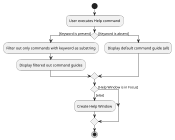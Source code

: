 @startuml
scale 300 height
scale 175 width

start
:User executes Help command;
if () then ([Keyword is present])
    :Filter out only commands with keyword as substring;
    :Display filtered out command guides;
else ([Keyword is absent])
    :Display default command guide (all);
endif

if () then ([Help Window is in Focus])
else ([else])
    :Create Help Window;
endif
stop
@enduml
